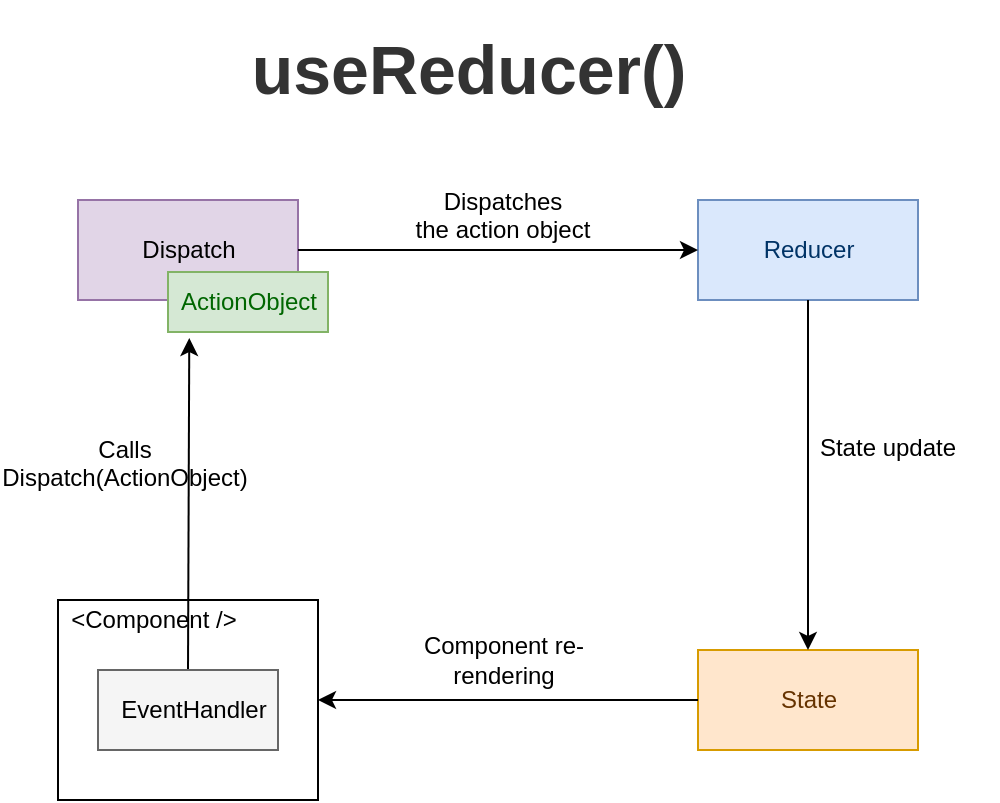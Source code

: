 <mxfile pages="3" scale="1" border="20">
    <diagram id="idhxigilsuWetFB2cpPl" name="useReducer()">
        <mxGraphModel dx="1144" dy="622" grid="1" gridSize="10" guides="1" tooltips="1" connect="1" arrows="1" fold="1" page="0" pageScale="1" pageWidth="827" pageHeight="1169" math="0" shadow="0">
            <root>
                <mxCell id="0"/>
                <mxCell id="1" parent="0"/>
                <mxCell id="N8z0Ye5YrI288PrtkeDU-3" value="useReducer()" style="text;strokeColor=none;fillColor=none;html=1;fontSize=34;fontStyle=1;verticalAlign=middle;align=center;fontColor=#333333;" parent="1" vertex="1">
                    <mxGeometry x="50" y="380" width="230" height="70" as="geometry"/>
                </mxCell>
                <mxCell id="-Ry6M9x0l0Hvcf1J6-pP-11" value="" style="html=1;" parent="1" vertex="1">
                    <mxGeometry x="-40" y="680" width="130" height="100" as="geometry"/>
                </mxCell>
                <mxCell id="2" value="Dispatch" style="html=1;fillColor=#e1d5e7;strokeColor=#9673a6;" parent="1" vertex="1">
                    <mxGeometry x="-30" y="480" width="110" height="50" as="geometry"/>
                </mxCell>
                <mxCell id="3" value="ActionObject" style="html=1;fillColor=#d5e8d4;strokeColor=#82b366;fontColor=#006600;" parent="1" vertex="1">
                    <mxGeometry x="15" y="516" width="80" height="30" as="geometry"/>
                </mxCell>
                <mxCell id="4" value="Reducer" style="html=1;fillColor=#dae8fc;strokeColor=#6c8ebf;fontColor=#003366;" parent="1" vertex="1">
                    <mxGeometry x="280" y="480" width="110" height="50" as="geometry"/>
                </mxCell>
                <mxCell id="5" value="State" style="html=1;fillColor=#ffe6cc;strokeColor=#d79b00;fontColor=#663300;" parent="1" vertex="1">
                    <mxGeometry x="280" y="705" width="110" height="50" as="geometry"/>
                </mxCell>
                <mxCell id="6" value="" style="endArrow=classic;html=1;entryX=0.133;entryY=1.101;entryDx=0;entryDy=0;exitX=0.5;exitY=0;exitDx=0;exitDy=0;entryPerimeter=0;" parent="1" source="17" target="3" edge="1">
                    <mxGeometry width="50" height="50" relative="1" as="geometry">
                        <mxPoint x="270" y="720" as="sourcePoint"/>
                        <mxPoint x="320" y="580" as="targetPoint"/>
                    </mxGeometry>
                </mxCell>
                <mxCell id="7" value="" style="endArrow=classic;html=1;entryX=0;entryY=0.5;entryDx=0;entryDy=0;exitX=1;exitY=0.5;exitDx=0;exitDy=0;" parent="1" source="2" target="4" edge="1">
                    <mxGeometry width="50" height="50" relative="1" as="geometry">
                        <mxPoint x="185" y="525" as="sourcePoint"/>
                        <mxPoint x="320" y="580" as="targetPoint"/>
                    </mxGeometry>
                </mxCell>
                <mxCell id="8" value="" style="endArrow=classic;html=1;exitX=0.5;exitY=1;exitDx=0;exitDy=0;entryX=0.5;entryY=0;entryDx=0;entryDy=0;" parent="1" source="4" target="5" edge="1">
                    <mxGeometry width="50" height="50" relative="1" as="geometry">
                        <mxPoint x="270" y="630" as="sourcePoint"/>
                        <mxPoint x="300" y="690" as="targetPoint"/>
                    </mxGeometry>
                </mxCell>
                <mxCell id="9" value="" style="endArrow=classic;html=1;entryX=1;entryY=0.5;entryDx=0;entryDy=0;exitX=0;exitY=0.5;exitDx=0;exitDy=0;" parent="1" source="5" target="-Ry6M9x0l0Hvcf1J6-pP-11" edge="1">
                    <mxGeometry width="50" height="50" relative="1" as="geometry">
                        <mxPoint x="270" y="630" as="sourcePoint"/>
                        <mxPoint x="320" y="580" as="targetPoint"/>
                    </mxGeometry>
                </mxCell>
                <mxCell id="12" value="State update" style="text;html=1;strokeColor=none;fillColor=none;align=center;verticalAlign=middle;whiteSpace=wrap;rounded=0;" parent="1" vertex="1">
                    <mxGeometry x="320" y="594" width="110" height="20" as="geometry"/>
                </mxCell>
                <mxCell id="13" value="Component re-rendering" style="text;html=1;strokeColor=none;fillColor=none;align=center;verticalAlign=middle;whiteSpace=wrap;rounded=0;" parent="1" vertex="1">
                    <mxGeometry x="127.5" y="700" width="110" height="20" as="geometry"/>
                </mxCell>
                <mxCell id="15" value="&amp;lt;Component /&amp;gt;" style="text;html=1;strokeColor=none;fillColor=none;align=center;verticalAlign=middle;whiteSpace=wrap;rounded=0;" parent="1" vertex="1">
                    <mxGeometry x="-47" y="680" width="110" height="20" as="geometry"/>
                </mxCell>
                <mxCell id="16" value="&lt;span style=&quot;color: rgb(0, 0, 0); font-family: helvetica; font-size: 12px; font-style: normal; font-weight: 400; letter-spacing: normal; text-indent: 0px; text-transform: none; word-spacing: 0px; background-color: rgb(255, 255, 255); display: inline; float: none;&quot;&gt;Dispatches &lt;br&gt;the action object&lt;/span&gt;" style="text;whiteSpace=wrap;html=1;align=center;" parent="1" vertex="1">
                    <mxGeometry x="120" y="467" width="125" height="30" as="geometry"/>
                </mxCell>
                <mxCell id="17" value="" style="rounded=0;whiteSpace=wrap;html=1;align=center;fillColor=#f5f5f5;strokeColor=#666666;fontColor=#333333;" parent="1" vertex="1">
                    <mxGeometry x="-20" y="715" width="90" height="40" as="geometry"/>
                </mxCell>
                <mxCell id="18" value="EventHandler" style="text;html=1;strokeColor=none;fillColor=none;align=center;verticalAlign=middle;whiteSpace=wrap;rounded=0;" parent="1" vertex="1">
                    <mxGeometry x="-12" y="725" width="80" height="20" as="geometry"/>
                </mxCell>
                <mxCell id="19" value="&lt;font face=&quot;helvetica&quot;&gt;Calls Dispatch(ActionObject)&lt;/font&gt;" style="text;whiteSpace=wrap;html=1;align=center;rotation=0;" parent="1" vertex="1">
                    <mxGeometry x="-69" y="591" width="125" height="30" as="geometry"/>
                </mxCell>
            </root>
        </mxGraphModel>
    </diagram>
</mxfile>